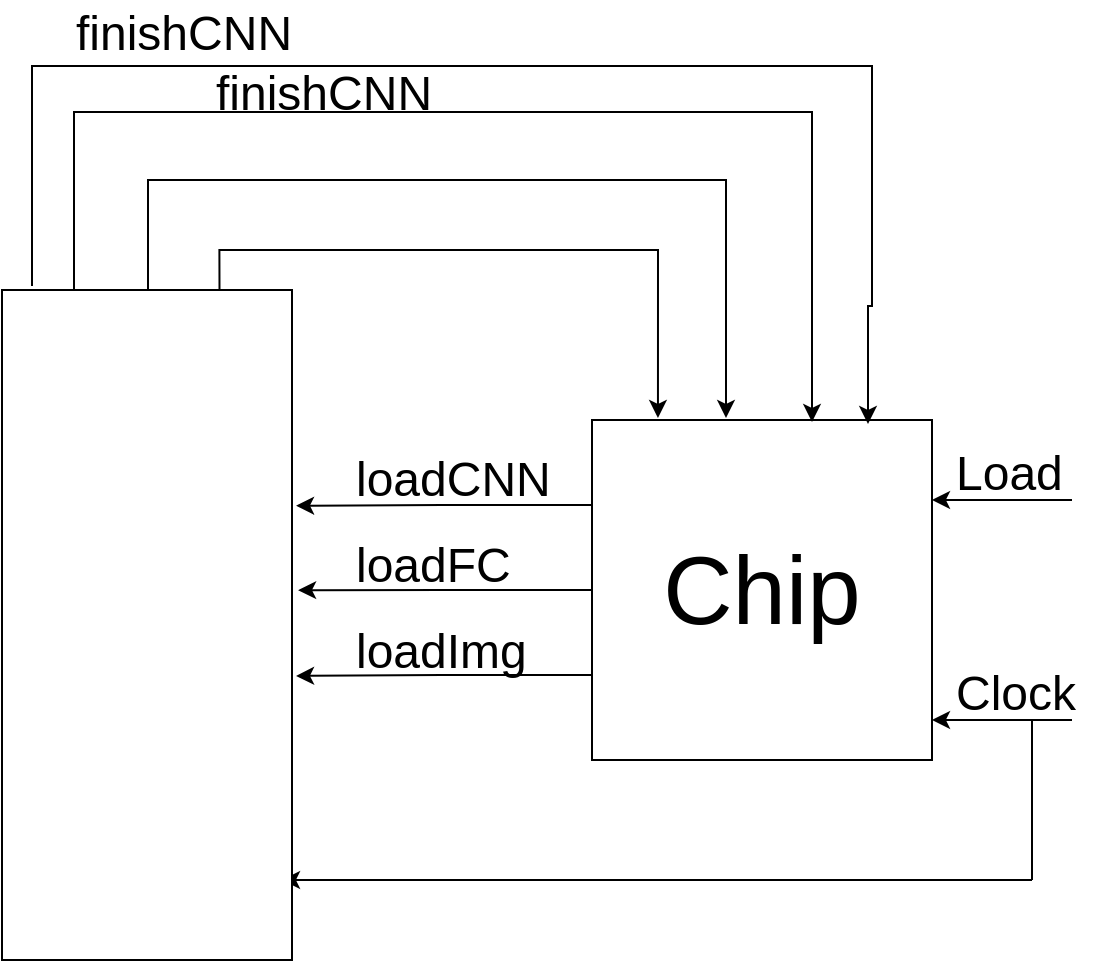 <mxfile version="12.1.0" type="device" pages="1"><diagram id="RXDx1DcQDxKQDcHmB4u5" name="Page-1"><mxGraphModel dx="1078" dy="480" grid="1" gridSize="10" guides="1" tooltips="1" connect="1" arrows="1" fold="1" page="1" pageScale="1" pageWidth="850" pageHeight="1100" math="0" shadow="0"><root><mxCell id="0"/><mxCell id="1" parent="0"/><mxCell id="m8GsHmfswoBIa_Ucj7hZ-12" style="edgeStyle=orthogonalEdgeStyle;rounded=0;orthogonalLoop=1;jettySize=auto;html=1;exitX=0;exitY=0.25;exitDx=0;exitDy=0;entryX=1.014;entryY=0.322;entryDx=0;entryDy=0;entryPerimeter=0;" edge="1" parent="1" source="m8GsHmfswoBIa_Ucj7hZ-1" target="m8GsHmfswoBIa_Ucj7hZ-7"><mxGeometry relative="1" as="geometry"/></mxCell><mxCell id="m8GsHmfswoBIa_Ucj7hZ-15" style="edgeStyle=orthogonalEdgeStyle;rounded=0;orthogonalLoop=1;jettySize=auto;html=1;exitX=0;exitY=0.75;exitDx=0;exitDy=0;entryX=1.014;entryY=0.576;entryDx=0;entryDy=0;entryPerimeter=0;" edge="1" parent="1" source="m8GsHmfswoBIa_Ucj7hZ-1" target="m8GsHmfswoBIa_Ucj7hZ-7"><mxGeometry relative="1" as="geometry"/></mxCell><mxCell id="m8GsHmfswoBIa_Ucj7hZ-16" style="edgeStyle=orthogonalEdgeStyle;rounded=0;orthogonalLoop=1;jettySize=auto;html=1;exitX=0;exitY=0.5;exitDx=0;exitDy=0;entryX=1.021;entryY=0.448;entryDx=0;entryDy=0;entryPerimeter=0;" edge="1" parent="1" source="m8GsHmfswoBIa_Ucj7hZ-1" target="m8GsHmfswoBIa_Ucj7hZ-7"><mxGeometry relative="1" as="geometry"/></mxCell><mxCell id="m8GsHmfswoBIa_Ucj7hZ-1" value="&lt;font style=&quot;font-size: 48px&quot;&gt;Chip&lt;/font&gt;" style="whiteSpace=wrap;html=1;aspect=fixed;" vertex="1" parent="1"><mxGeometry x="580" y="310" width="170" height="170" as="geometry"/></mxCell><mxCell id="m8GsHmfswoBIa_Ucj7hZ-2" value="" style="endArrow=classic;html=1;entryX=1;entryY=0.882;entryDx=0;entryDy=0;entryPerimeter=0;" edge="1" parent="1" target="m8GsHmfswoBIa_Ucj7hZ-1"><mxGeometry width="50" height="50" relative="1" as="geometry"><mxPoint x="820" y="460" as="sourcePoint"/><mxPoint x="890" y="390" as="targetPoint"/></mxGeometry></mxCell><mxCell id="m8GsHmfswoBIa_Ucj7hZ-3" value="&lt;font style=&quot;font-size: 24px&quot;&gt;Clock&lt;/font&gt;" style="text;html=1;resizable=0;points=[];autosize=1;align=left;verticalAlign=top;spacingTop=-4;" vertex="1" parent="1"><mxGeometry x="760" y="430" width="80" height="20" as="geometry"/></mxCell><mxCell id="m8GsHmfswoBIa_Ucj7hZ-4" value="" style="endArrow=classic;html=1;entryX=1;entryY=0.882;entryDx=0;entryDy=0;entryPerimeter=0;" edge="1" parent="1"><mxGeometry width="50" height="50" relative="1" as="geometry"><mxPoint x="820" y="350" as="sourcePoint"/><mxPoint x="750" y="349.94" as="targetPoint"/></mxGeometry></mxCell><mxCell id="m8GsHmfswoBIa_Ucj7hZ-5" value="&lt;font style=&quot;font-size: 24px&quot;&gt;Load&lt;/font&gt;" style="text;html=1;resizable=0;points=[];autosize=1;align=left;verticalAlign=top;spacingTop=-4;" vertex="1" parent="1"><mxGeometry x="760" y="320" width="70" height="20" as="geometry"/></mxCell><mxCell id="m8GsHmfswoBIa_Ucj7hZ-23" style="edgeStyle=orthogonalEdgeStyle;rounded=0;orthogonalLoop=1;jettySize=auto;html=1;exitX=0.75;exitY=0;exitDx=0;exitDy=0;entryX=0.194;entryY=-0.006;entryDx=0;entryDy=0;entryPerimeter=0;" edge="1" parent="1" source="m8GsHmfswoBIa_Ucj7hZ-7" target="m8GsHmfswoBIa_Ucj7hZ-1"><mxGeometry relative="1" as="geometry"><mxPoint x="630" y="290" as="targetPoint"/><Array as="points"><mxPoint x="394" y="225"/><mxPoint x="613" y="225"/></Array></mxGeometry></mxCell><mxCell id="m8GsHmfswoBIa_Ucj7hZ-24" style="edgeStyle=orthogonalEdgeStyle;rounded=0;orthogonalLoop=1;jettySize=auto;html=1;exitX=0.5;exitY=0;exitDx=0;exitDy=0;entryX=0.394;entryY=-0.018;entryDx=0;entryDy=0;entryPerimeter=0;" edge="1" parent="1"><mxGeometry relative="1" as="geometry"><mxPoint x="647" y="309" as="targetPoint"/><mxPoint x="358" y="247" as="sourcePoint"/><Array as="points"><mxPoint x="358" y="190"/><mxPoint x="647" y="190"/></Array></mxGeometry></mxCell><mxCell id="m8GsHmfswoBIa_Ucj7hZ-25" style="edgeStyle=orthogonalEdgeStyle;rounded=0;orthogonalLoop=1;jettySize=auto;html=1;exitX=0.25;exitY=0;exitDx=0;exitDy=0;entryX=0.647;entryY=-0.029;entryDx=0;entryDy=0;entryPerimeter=0;" edge="1" parent="1"><mxGeometry relative="1" as="geometry"><mxPoint x="690" y="311" as="targetPoint"/><mxPoint x="321" y="251" as="sourcePoint"/><Array as="points"><mxPoint x="321" y="156"/><mxPoint x="690" y="156"/></Array></mxGeometry></mxCell><mxCell id="m8GsHmfswoBIa_Ucj7hZ-8" value="&lt;font style=&quot;font-size: 48px&quot;&gt;IO&lt;/font&gt;" style="text;html=1;" vertex="1" parent="1"><mxGeometry x="332.5" y="380" width="50" height="30" as="geometry"/></mxCell><mxCell id="m8GsHmfswoBIa_Ucj7hZ-9" value="" style="endArrow=none;html=1;" edge="1" parent="1"><mxGeometry width="50" height="50" relative="1" as="geometry"><mxPoint x="800" y="540" as="sourcePoint"/><mxPoint x="800" y="460" as="targetPoint"/></mxGeometry></mxCell><mxCell id="m8GsHmfswoBIa_Ucj7hZ-11" value="" style="endArrow=classic;html=1;" edge="1" parent="1"><mxGeometry width="50" height="50" relative="1" as="geometry"><mxPoint x="800" y="540" as="sourcePoint"/><mxPoint x="425" y="540" as="targetPoint"/></mxGeometry></mxCell><mxCell id="m8GsHmfswoBIa_Ucj7hZ-18" value="&lt;span style=&quot;font-size: 24px&quot;&gt;loadCNN&lt;/span&gt;" style="text;html=1;resizable=0;points=[];autosize=1;align=left;verticalAlign=top;spacingTop=-4;" vertex="1" parent="1"><mxGeometry x="460" y="323" width="110" height="20" as="geometry"/></mxCell><mxCell id="m8GsHmfswoBIa_Ucj7hZ-19" value="&lt;span style=&quot;font-size: 24px&quot;&gt;loadFC&lt;/span&gt;" style="text;html=1;resizable=0;points=[];autosize=1;align=left;verticalAlign=top;spacingTop=-4;" vertex="1" parent="1"><mxGeometry x="460" y="366" width="90" height="20" as="geometry"/></mxCell><mxCell id="m8GsHmfswoBIa_Ucj7hZ-22" value="&lt;span style=&quot;font-size: 24px&quot;&gt;loadImg&lt;/span&gt;" style="text;html=1;resizable=0;points=[];autosize=1;align=left;verticalAlign=top;spacingTop=-4;" vertex="1" parent="1"><mxGeometry x="460" y="409" width="100" height="20" as="geometry"/></mxCell><mxCell id="m8GsHmfswoBIa_Ucj7hZ-26" style="edgeStyle=orthogonalEdgeStyle;rounded=0;orthogonalLoop=1;jettySize=auto;html=1;entryX=0.812;entryY=-0.006;entryDx=0;entryDy=0;entryPerimeter=0;" edge="1" parent="1"><mxGeometry relative="1" as="geometry"><mxPoint x="718" y="312" as="targetPoint"/><mxPoint x="300" y="243" as="sourcePoint"/><Array as="points"><mxPoint x="300" y="133"/><mxPoint x="720" y="133"/><mxPoint x="720" y="253"/><mxPoint x="718" y="253"/></Array></mxGeometry></mxCell><mxCell id="m8GsHmfswoBIa_Ucj7hZ-7" value="" style="rounded=0;whiteSpace=wrap;html=1;" vertex="1" parent="1"><mxGeometry x="285" y="245" width="145" height="335" as="geometry"/></mxCell><mxCell id="m8GsHmfswoBIa_Ucj7hZ-27" value="&lt;span style=&quot;font-size: 24px&quot;&gt;finishCNN&lt;/span&gt;" style="text;html=1;resizable=0;points=[];autosize=1;align=left;verticalAlign=top;spacingTop=-4;" vertex="1" parent="1"><mxGeometry x="320" y="100" width="120" height="20" as="geometry"/></mxCell><mxCell id="m8GsHmfswoBIa_Ucj7hZ-28" value="&lt;span style=&quot;font-size: 24px&quot;&gt;finishCNN&lt;/span&gt;" style="text;html=1;resizable=0;points=[];autosize=1;align=left;verticalAlign=top;spacingTop=-4;" vertex="1" parent="1"><mxGeometry x="390" y="130" width="120" height="20" as="geometry"/></mxCell></root></mxGraphModel></diagram></mxfile>